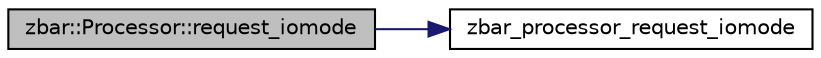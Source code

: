 digraph G
{
  edge [fontname="Helvetica",fontsize="10",labelfontname="Helvetica",labelfontsize="10"];
  node [fontname="Helvetica",fontsize="10",shape=record];
  rankdir=LR;
  Node1 [label="zbar::Processor::request_iomode",height=0.2,width=0.4,color="black", fillcolor="grey75", style="filled" fontcolor="black"];
  Node1 -> Node2 [color="midnightblue",fontsize="10",style="solid",fontname="Helvetica"];
  Node2 [label="zbar_processor_request_iomode",height=0.2,width=0.4,color="black", fillcolor="white", style="filled",URL="$zbar_8h.html#aacb9df02ec7d3b6a5e4e5aff0cf9bada"];
}
